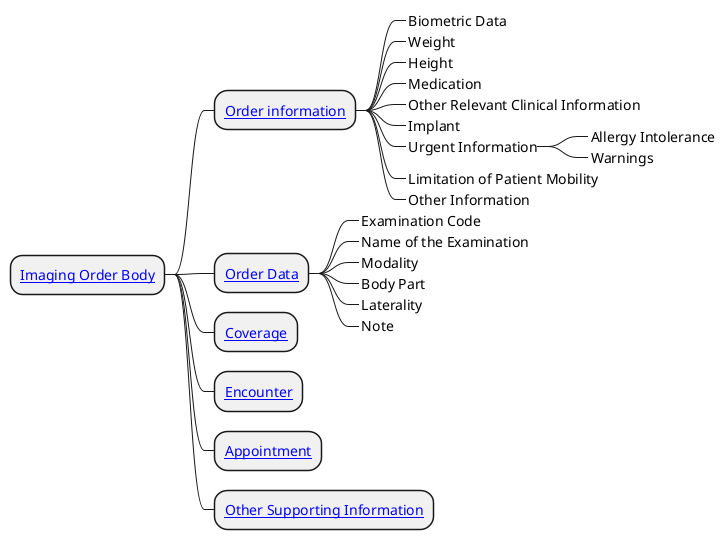 @startmindmap
skinparam topurl StructureDefinition-

* [[BodyImageOrderCz.html Imaging Order Body]]
** [[SupportingInformationImageOrderCz.html Order information]]
***_ Biometric Data
***_ Weight
***_ Height
***_ Medication
***_ Other Relevant Clinical Information
***_ Implant
***_ Urgent Information
****_ Allergy Intolerance
****_ Warnings
***_ Limitation of Patient Mobility
***_ Other Information
** [[OrderDataElementsCz.html Order Data]]
***_ Examination Code
***_ Name of the Examination
***_ Modality
***_ Body Part
***_ Laterality
***_ Note
** [[CoverageBodyCz.html Coverage]]
** [[EncounterCz.html Encounter]]
** [[AppointmentCz.html Appointment]]
** [[OtherSupportingInformationCz.html Other Supporting Information]]
@endmindmap